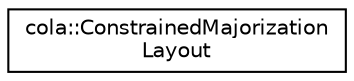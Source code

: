 digraph "Graphical Class Hierarchy"
{
  edge [fontname="Helvetica",fontsize="10",labelfontname="Helvetica",labelfontsize="10"];
  node [fontname="Helvetica",fontsize="10",shape=record];
  rankdir="LR";
  Node0 [label="cola::ConstrainedMajorization\lLayout",height=0.2,width=0.4,color="black", fillcolor="white", style="filled",URL="$classcola_1_1ConstrainedMajorizationLayout.html",tooltip="Implements the Constrained Majorization graph layout algorithm (deprecated). "];
}
